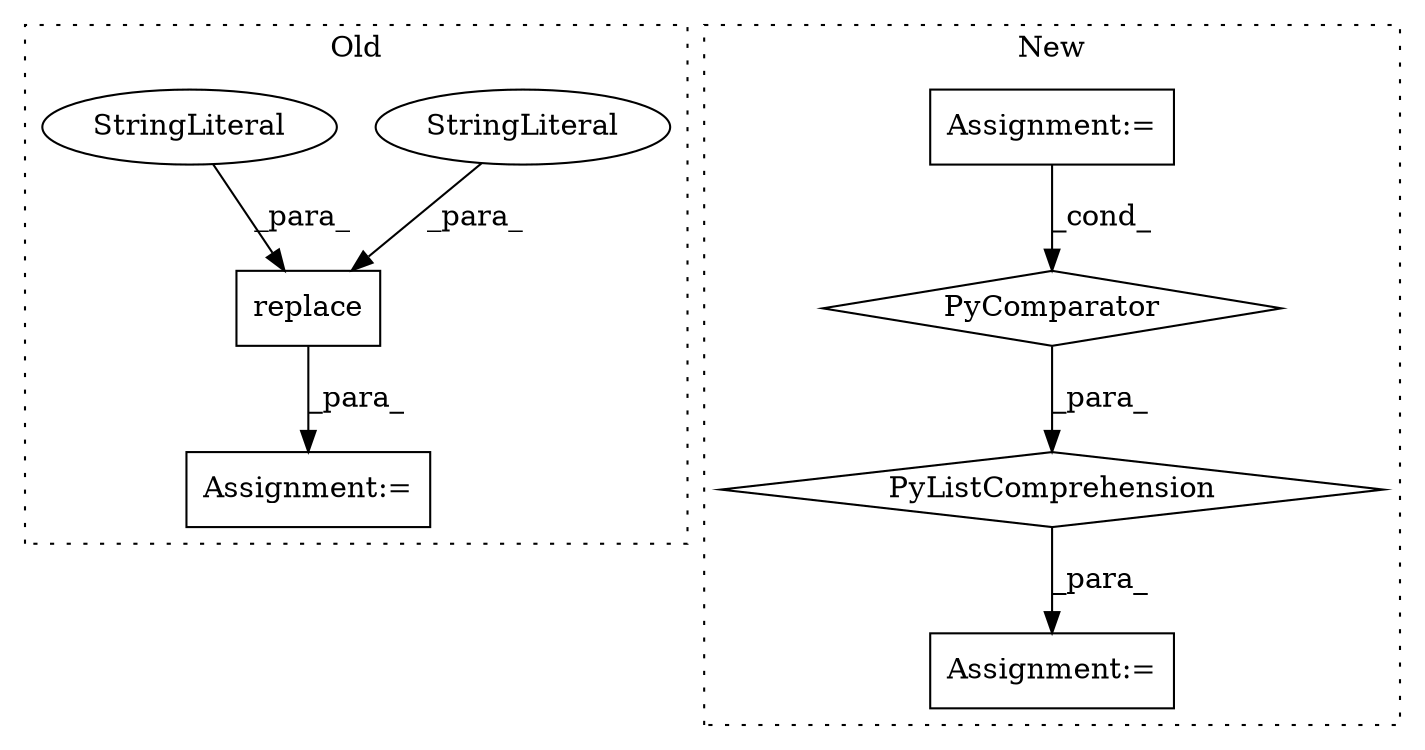 digraph G {
subgraph cluster0 {
1 [label="replace" a="32" s="11535,11549" l="8,1" shape="box"];
3 [label="StringLiteral" a="45" s="11543" l="3" shape="ellipse"];
6 [label="StringLiteral" a="45" s="11547" l="2" shape="ellipse"];
8 [label="Assignment:=" a="7" s="11530" l="1" shape="box"];
label = "Old";
style="dotted";
}
subgraph cluster1 {
2 [label="PyListComprehension" a="109" s="27999" l="115" shape="diamond"];
4 [label="Assignment:=" a="7" s="28061" l="45" shape="box"];
5 [label="PyComparator" a="113" s="28061" l="45" shape="diamond"];
7 [label="Assignment:=" a="7" s="27987" l="12" shape="box"];
label = "New";
style="dotted";
}
1 -> 8 [label="_para_"];
2 -> 7 [label="_para_"];
3 -> 1 [label="_para_"];
4 -> 5 [label="_cond_"];
5 -> 2 [label="_para_"];
6 -> 1 [label="_para_"];
}